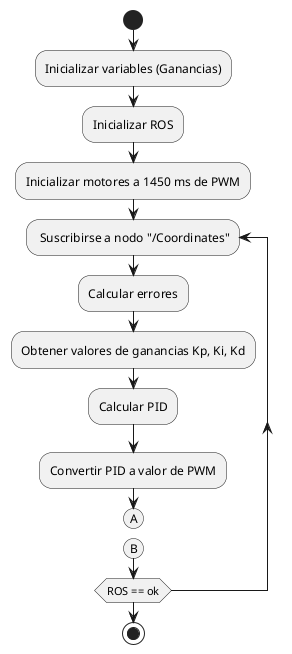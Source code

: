 @startuml control
start
:Inicializar variables (Ganancias);
:Inicializar ROS;
:Inicializar motores a 1450 ms de PWM;
repeat : Suscribirse a nodo "/Coordinates";
  :Calcular errores;
  :Obtener valores de ganancias Kp, Ki, Kd;
  :Calcular PID;
  :Convertir PID a valor de PWM;
  (A)
  detach
  (B)
repeat while (ROS == ok)
stop
@enduml